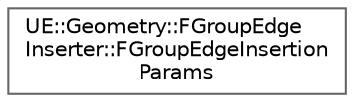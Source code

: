 digraph "Graphical Class Hierarchy"
{
 // INTERACTIVE_SVG=YES
 // LATEX_PDF_SIZE
  bgcolor="transparent";
  edge [fontname=Helvetica,fontsize=10,labelfontname=Helvetica,labelfontsize=10];
  node [fontname=Helvetica,fontsize=10,shape=box,height=0.2,width=0.4];
  rankdir="LR";
  Node0 [id="Node000000",label="UE::Geometry::FGroupEdge\lInserter::FGroupEdgeInsertion\lParams",height=0.2,width=0.4,color="grey40", fillcolor="white", style="filled",URL="$d0/dc8/structUE_1_1Geometry_1_1FGroupEdgeInserter_1_1FGroupEdgeInsertionParams.html",tooltip="Parameters for an InsertGroupEdge() call."];
}
